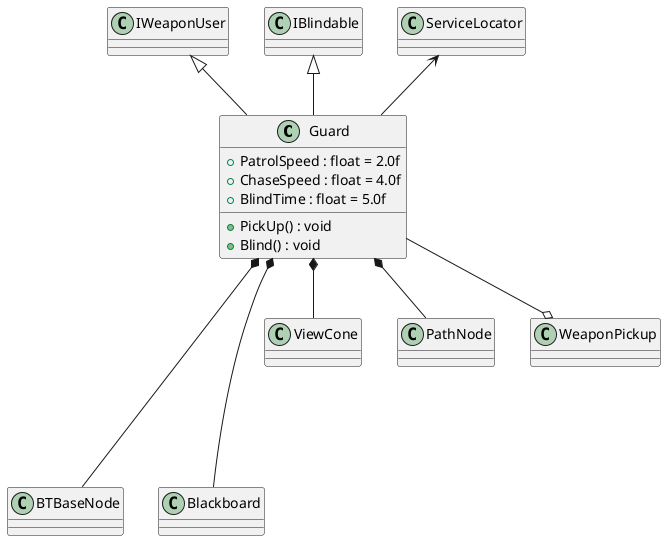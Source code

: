 @startuml
class Guard {
    + PatrolSpeed : float = 2.0f
    + ChaseSpeed : float = 4.0f
    + BlindTime : float = 5.0f
    + PickUp() : void
    + Blind() : void
}
IWeaponUser <|-down- Guard
IBlindable <|-down- Guard
ServiceLocator <-- Guard
Guard *---- BTBaseNode
Guard *---- Blackboard
Guard *-- ViewCone
Guard *-- PathNode
Guard --o WeaponPickup
@enduml
